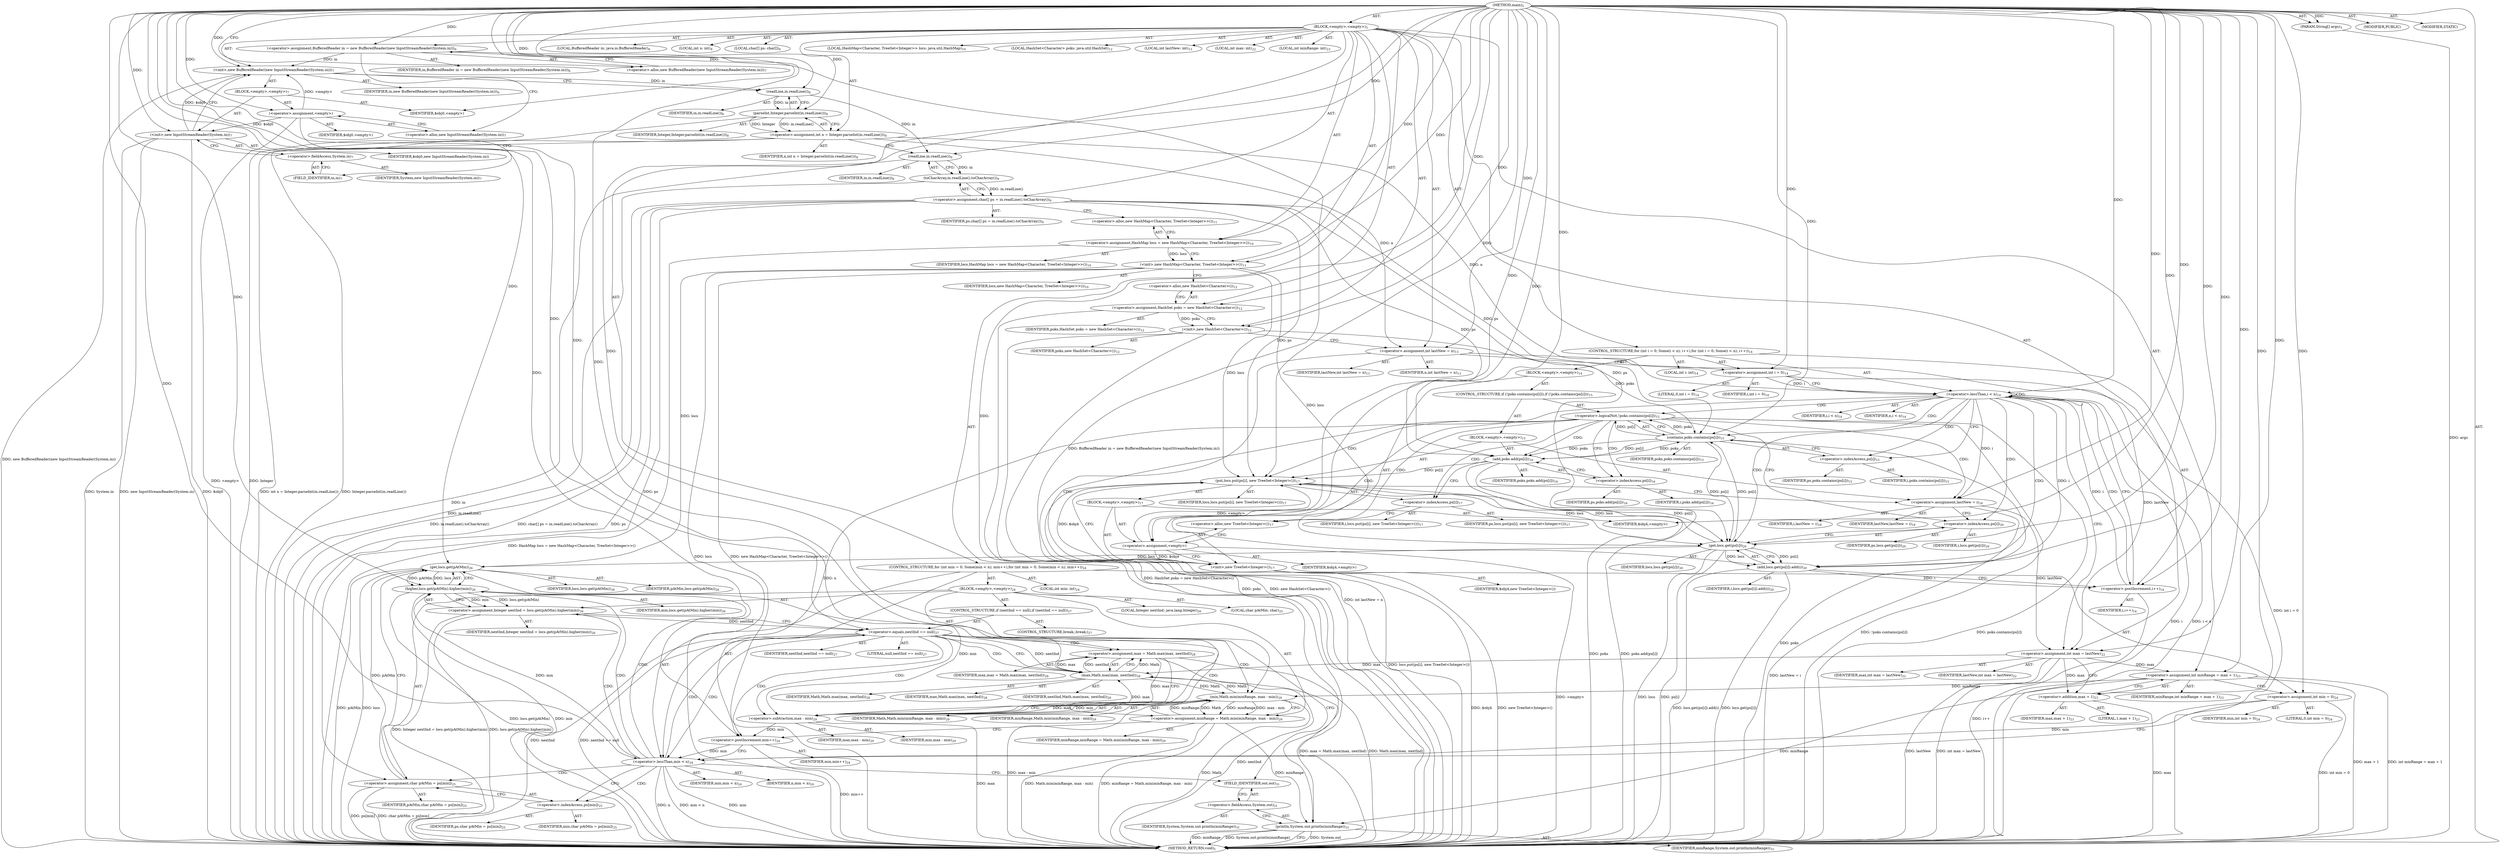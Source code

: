 digraph "main" {  
"23" [label = <(METHOD,main)<SUB>5</SUB>> ]
"24" [label = <(PARAM,String[] args)<SUB>5</SUB>> ]
"25" [label = <(BLOCK,&lt;empty&gt;,&lt;empty&gt;)<SUB>5</SUB>> ]
"4" [label = <(LOCAL,BufferedReader in: java.io.BufferedReader)<SUB>6</SUB>> ]
"26" [label = <(&lt;operator&gt;.assignment,BufferedReader in = new BufferedReader(new InputStreamReader(System.in)))<SUB>6</SUB>> ]
"27" [label = <(IDENTIFIER,in,BufferedReader in = new BufferedReader(new InputStreamReader(System.in)))<SUB>6</SUB>> ]
"28" [label = <(&lt;operator&gt;.alloc,new BufferedReader(new InputStreamReader(System.in)))<SUB>7</SUB>> ]
"29" [label = <(&lt;init&gt;,new BufferedReader(new InputStreamReader(System.in)))<SUB>7</SUB>> ]
"3" [label = <(IDENTIFIER,in,new BufferedReader(new InputStreamReader(System.in)))<SUB>6</SUB>> ]
"30" [label = <(BLOCK,&lt;empty&gt;,&lt;empty&gt;)<SUB>7</SUB>> ]
"31" [label = <(&lt;operator&gt;.assignment,&lt;empty&gt;)> ]
"32" [label = <(IDENTIFIER,$obj0,&lt;empty&gt;)> ]
"33" [label = <(&lt;operator&gt;.alloc,new InputStreamReader(System.in))<SUB>7</SUB>> ]
"34" [label = <(&lt;init&gt;,new InputStreamReader(System.in))<SUB>7</SUB>> ]
"35" [label = <(IDENTIFIER,$obj0,new InputStreamReader(System.in))> ]
"36" [label = <(&lt;operator&gt;.fieldAccess,System.in)<SUB>7</SUB>> ]
"37" [label = <(IDENTIFIER,System,new InputStreamReader(System.in))<SUB>7</SUB>> ]
"38" [label = <(FIELD_IDENTIFIER,in,in)<SUB>7</SUB>> ]
"39" [label = <(IDENTIFIER,$obj0,&lt;empty&gt;)> ]
"40" [label = <(LOCAL,int n: int)<SUB>8</SUB>> ]
"41" [label = <(&lt;operator&gt;.assignment,int n = Integer.parseInt(in.readLine()))<SUB>8</SUB>> ]
"42" [label = <(IDENTIFIER,n,int n = Integer.parseInt(in.readLine()))<SUB>8</SUB>> ]
"43" [label = <(parseInt,Integer.parseInt(in.readLine()))<SUB>8</SUB>> ]
"44" [label = <(IDENTIFIER,Integer,Integer.parseInt(in.readLine()))<SUB>8</SUB>> ]
"45" [label = <(readLine,in.readLine())<SUB>8</SUB>> ]
"46" [label = <(IDENTIFIER,in,in.readLine())<SUB>8</SUB>> ]
"47" [label = <(LOCAL,char[] ps: char[])<SUB>9</SUB>> ]
"48" [label = <(&lt;operator&gt;.assignment,char[] ps = in.readLine().toCharArray())<SUB>9</SUB>> ]
"49" [label = <(IDENTIFIER,ps,char[] ps = in.readLine().toCharArray())<SUB>9</SUB>> ]
"50" [label = <(toCharArray,in.readLine().toCharArray())<SUB>9</SUB>> ]
"51" [label = <(readLine,in.readLine())<SUB>9</SUB>> ]
"52" [label = <(IDENTIFIER,in,in.readLine())<SUB>9</SUB>> ]
"6" [label = <(LOCAL,HashMap&lt;Character, TreeSet&lt;Integer&gt;&gt; locs: java.util.HashMap)<SUB>10</SUB>> ]
"53" [label = <(&lt;operator&gt;.assignment,HashMap locs = new HashMap&lt;Character, TreeSet&lt;Integer&gt;&gt;())<SUB>10</SUB>> ]
"54" [label = <(IDENTIFIER,locs,HashMap locs = new HashMap&lt;Character, TreeSet&lt;Integer&gt;&gt;())<SUB>10</SUB>> ]
"55" [label = <(&lt;operator&gt;.alloc,new HashMap&lt;Character, TreeSet&lt;Integer&gt;&gt;())<SUB>11</SUB>> ]
"56" [label = <(&lt;init&gt;,new HashMap&lt;Character, TreeSet&lt;Integer&gt;&gt;())<SUB>11</SUB>> ]
"5" [label = <(IDENTIFIER,locs,new HashMap&lt;Character, TreeSet&lt;Integer&gt;&gt;())<SUB>10</SUB>> ]
"8" [label = <(LOCAL,HashSet&lt;Character&gt; poks: java.util.HashSet)<SUB>12</SUB>> ]
"57" [label = <(&lt;operator&gt;.assignment,HashSet poks = new HashSet&lt;Character&gt;())<SUB>12</SUB>> ]
"58" [label = <(IDENTIFIER,poks,HashSet poks = new HashSet&lt;Character&gt;())<SUB>12</SUB>> ]
"59" [label = <(&lt;operator&gt;.alloc,new HashSet&lt;Character&gt;())<SUB>12</SUB>> ]
"60" [label = <(&lt;init&gt;,new HashSet&lt;Character&gt;())<SUB>12</SUB>> ]
"7" [label = <(IDENTIFIER,poks,new HashSet&lt;Character&gt;())<SUB>12</SUB>> ]
"61" [label = <(LOCAL,int lastNew: int)<SUB>13</SUB>> ]
"62" [label = <(&lt;operator&gt;.assignment,int lastNew = n)<SUB>13</SUB>> ]
"63" [label = <(IDENTIFIER,lastNew,int lastNew = n)<SUB>13</SUB>> ]
"64" [label = <(IDENTIFIER,n,int lastNew = n)<SUB>13</SUB>> ]
"65" [label = <(CONTROL_STRUCTURE,for (int i = 0; Some(i &lt; n); i++),for (int i = 0; Some(i &lt; n); i++))<SUB>14</SUB>> ]
"66" [label = <(LOCAL,int i: int)<SUB>14</SUB>> ]
"67" [label = <(&lt;operator&gt;.assignment,int i = 0)<SUB>14</SUB>> ]
"68" [label = <(IDENTIFIER,i,int i = 0)<SUB>14</SUB>> ]
"69" [label = <(LITERAL,0,int i = 0)<SUB>14</SUB>> ]
"70" [label = <(&lt;operator&gt;.lessThan,i &lt; n)<SUB>14</SUB>> ]
"71" [label = <(IDENTIFIER,i,i &lt; n)<SUB>14</SUB>> ]
"72" [label = <(IDENTIFIER,n,i &lt; n)<SUB>14</SUB>> ]
"73" [label = <(&lt;operator&gt;.postIncrement,i++)<SUB>14</SUB>> ]
"74" [label = <(IDENTIFIER,i,i++)<SUB>14</SUB>> ]
"75" [label = <(BLOCK,&lt;empty&gt;,&lt;empty&gt;)<SUB>14</SUB>> ]
"76" [label = <(CONTROL_STRUCTURE,if (!poks.contains(ps[i])),if (!poks.contains(ps[i])))<SUB>15</SUB>> ]
"77" [label = <(&lt;operator&gt;.logicalNot,!poks.contains(ps[i]))<SUB>15</SUB>> ]
"78" [label = <(contains,poks.contains(ps[i]))<SUB>15</SUB>> ]
"79" [label = <(IDENTIFIER,poks,poks.contains(ps[i]))<SUB>15</SUB>> ]
"80" [label = <(&lt;operator&gt;.indexAccess,ps[i])<SUB>15</SUB>> ]
"81" [label = <(IDENTIFIER,ps,poks.contains(ps[i]))<SUB>15</SUB>> ]
"82" [label = <(IDENTIFIER,i,poks.contains(ps[i]))<SUB>15</SUB>> ]
"83" [label = <(BLOCK,&lt;empty&gt;,&lt;empty&gt;)<SUB>15</SUB>> ]
"84" [label = <(add,poks.add(ps[i]))<SUB>16</SUB>> ]
"85" [label = <(IDENTIFIER,poks,poks.add(ps[i]))<SUB>16</SUB>> ]
"86" [label = <(&lt;operator&gt;.indexAccess,ps[i])<SUB>16</SUB>> ]
"87" [label = <(IDENTIFIER,ps,poks.add(ps[i]))<SUB>16</SUB>> ]
"88" [label = <(IDENTIFIER,i,poks.add(ps[i]))<SUB>16</SUB>> ]
"89" [label = <(put,locs.put(ps[i], new TreeSet&lt;Integer&gt;()))<SUB>17</SUB>> ]
"90" [label = <(IDENTIFIER,locs,locs.put(ps[i], new TreeSet&lt;Integer&gt;()))<SUB>17</SUB>> ]
"91" [label = <(&lt;operator&gt;.indexAccess,ps[i])<SUB>17</SUB>> ]
"92" [label = <(IDENTIFIER,ps,locs.put(ps[i], new TreeSet&lt;Integer&gt;()))<SUB>17</SUB>> ]
"93" [label = <(IDENTIFIER,i,locs.put(ps[i], new TreeSet&lt;Integer&gt;()))<SUB>17</SUB>> ]
"94" [label = <(BLOCK,&lt;empty&gt;,&lt;empty&gt;)<SUB>17</SUB>> ]
"95" [label = <(&lt;operator&gt;.assignment,&lt;empty&gt;)> ]
"96" [label = <(IDENTIFIER,$obj4,&lt;empty&gt;)> ]
"97" [label = <(&lt;operator&gt;.alloc,new TreeSet&lt;Integer&gt;())<SUB>17</SUB>> ]
"98" [label = <(&lt;init&gt;,new TreeSet&lt;Integer&gt;())<SUB>17</SUB>> ]
"99" [label = <(IDENTIFIER,$obj4,new TreeSet&lt;Integer&gt;())> ]
"100" [label = <(IDENTIFIER,$obj4,&lt;empty&gt;)> ]
"101" [label = <(&lt;operator&gt;.assignment,lastNew = i)<SUB>18</SUB>> ]
"102" [label = <(IDENTIFIER,lastNew,lastNew = i)<SUB>18</SUB>> ]
"103" [label = <(IDENTIFIER,i,lastNew = i)<SUB>18</SUB>> ]
"104" [label = <(add,locs.get(ps[i]).add(i))<SUB>20</SUB>> ]
"105" [label = <(get,locs.get(ps[i]))<SUB>20</SUB>> ]
"106" [label = <(IDENTIFIER,locs,locs.get(ps[i]))<SUB>20</SUB>> ]
"107" [label = <(&lt;operator&gt;.indexAccess,ps[i])<SUB>20</SUB>> ]
"108" [label = <(IDENTIFIER,ps,locs.get(ps[i]))<SUB>20</SUB>> ]
"109" [label = <(IDENTIFIER,i,locs.get(ps[i]))<SUB>20</SUB>> ]
"110" [label = <(IDENTIFIER,i,locs.get(ps[i]).add(i))<SUB>20</SUB>> ]
"111" [label = <(LOCAL,int max: int)<SUB>22</SUB>> ]
"112" [label = <(&lt;operator&gt;.assignment,int max = lastNew)<SUB>22</SUB>> ]
"113" [label = <(IDENTIFIER,max,int max = lastNew)<SUB>22</SUB>> ]
"114" [label = <(IDENTIFIER,lastNew,int max = lastNew)<SUB>22</SUB>> ]
"115" [label = <(LOCAL,int minRange: int)<SUB>23</SUB>> ]
"116" [label = <(&lt;operator&gt;.assignment,int minRange = max + 1)<SUB>23</SUB>> ]
"117" [label = <(IDENTIFIER,minRange,int minRange = max + 1)<SUB>23</SUB>> ]
"118" [label = <(&lt;operator&gt;.addition,max + 1)<SUB>23</SUB>> ]
"119" [label = <(IDENTIFIER,max,max + 1)<SUB>23</SUB>> ]
"120" [label = <(LITERAL,1,max + 1)<SUB>23</SUB>> ]
"121" [label = <(CONTROL_STRUCTURE,for (int min = 0; Some(min &lt; n); min++),for (int min = 0; Some(min &lt; n); min++))<SUB>24</SUB>> ]
"122" [label = <(LOCAL,int min: int)<SUB>24</SUB>> ]
"123" [label = <(&lt;operator&gt;.assignment,int min = 0)<SUB>24</SUB>> ]
"124" [label = <(IDENTIFIER,min,int min = 0)<SUB>24</SUB>> ]
"125" [label = <(LITERAL,0,int min = 0)<SUB>24</SUB>> ]
"126" [label = <(&lt;operator&gt;.lessThan,min &lt; n)<SUB>24</SUB>> ]
"127" [label = <(IDENTIFIER,min,min &lt; n)<SUB>24</SUB>> ]
"128" [label = <(IDENTIFIER,n,min &lt; n)<SUB>24</SUB>> ]
"129" [label = <(&lt;operator&gt;.postIncrement,min++)<SUB>24</SUB>> ]
"130" [label = <(IDENTIFIER,min,min++)<SUB>24</SUB>> ]
"131" [label = <(BLOCK,&lt;empty&gt;,&lt;empty&gt;)<SUB>24</SUB>> ]
"132" [label = <(LOCAL,char pAtMin: char)<SUB>25</SUB>> ]
"133" [label = <(&lt;operator&gt;.assignment,char pAtMin = ps[min])<SUB>25</SUB>> ]
"134" [label = <(IDENTIFIER,pAtMin,char pAtMin = ps[min])<SUB>25</SUB>> ]
"135" [label = <(&lt;operator&gt;.indexAccess,ps[min])<SUB>25</SUB>> ]
"136" [label = <(IDENTIFIER,ps,char pAtMin = ps[min])<SUB>25</SUB>> ]
"137" [label = <(IDENTIFIER,min,char pAtMin = ps[min])<SUB>25</SUB>> ]
"138" [label = <(LOCAL,Integer nextInd: java.lang.Integer)<SUB>26</SUB>> ]
"139" [label = <(&lt;operator&gt;.assignment,Integer nextInd = locs.get(pAtMin).higher(min))<SUB>26</SUB>> ]
"140" [label = <(IDENTIFIER,nextInd,Integer nextInd = locs.get(pAtMin).higher(min))<SUB>26</SUB>> ]
"141" [label = <(higher,locs.get(pAtMin).higher(min))<SUB>26</SUB>> ]
"142" [label = <(get,locs.get(pAtMin))<SUB>26</SUB>> ]
"143" [label = <(IDENTIFIER,locs,locs.get(pAtMin))<SUB>26</SUB>> ]
"144" [label = <(IDENTIFIER,pAtMin,locs.get(pAtMin))<SUB>26</SUB>> ]
"145" [label = <(IDENTIFIER,min,locs.get(pAtMin).higher(min))<SUB>26</SUB>> ]
"146" [label = <(CONTROL_STRUCTURE,if (nextInd == null),if (nextInd == null))<SUB>27</SUB>> ]
"147" [label = <(&lt;operator&gt;.equals,nextInd == null)<SUB>27</SUB>> ]
"148" [label = <(IDENTIFIER,nextInd,nextInd == null)<SUB>27</SUB>> ]
"149" [label = <(LITERAL,null,nextInd == null)<SUB>27</SUB>> ]
"150" [label = <(CONTROL_STRUCTURE,break;,break;)<SUB>27</SUB>> ]
"151" [label = <(&lt;operator&gt;.assignment,max = Math.max(max, nextInd))<SUB>28</SUB>> ]
"152" [label = <(IDENTIFIER,max,max = Math.max(max, nextInd))<SUB>28</SUB>> ]
"153" [label = <(max,Math.max(max, nextInd))<SUB>28</SUB>> ]
"154" [label = <(IDENTIFIER,Math,Math.max(max, nextInd))<SUB>28</SUB>> ]
"155" [label = <(IDENTIFIER,max,Math.max(max, nextInd))<SUB>28</SUB>> ]
"156" [label = <(IDENTIFIER,nextInd,Math.max(max, nextInd))<SUB>28</SUB>> ]
"157" [label = <(&lt;operator&gt;.assignment,minRange = Math.min(minRange, max - min))<SUB>29</SUB>> ]
"158" [label = <(IDENTIFIER,minRange,minRange = Math.min(minRange, max - min))<SUB>29</SUB>> ]
"159" [label = <(min,Math.min(minRange, max - min))<SUB>29</SUB>> ]
"160" [label = <(IDENTIFIER,Math,Math.min(minRange, max - min))<SUB>29</SUB>> ]
"161" [label = <(IDENTIFIER,minRange,Math.min(minRange, max - min))<SUB>29</SUB>> ]
"162" [label = <(&lt;operator&gt;.subtraction,max - min)<SUB>29</SUB>> ]
"163" [label = <(IDENTIFIER,max,max - min)<SUB>29</SUB>> ]
"164" [label = <(IDENTIFIER,min,max - min)<SUB>29</SUB>> ]
"165" [label = <(println,System.out.println(minRange))<SUB>31</SUB>> ]
"166" [label = <(&lt;operator&gt;.fieldAccess,System.out)<SUB>31</SUB>> ]
"167" [label = <(IDENTIFIER,System,System.out.println(minRange))<SUB>31</SUB>> ]
"168" [label = <(FIELD_IDENTIFIER,out,out)<SUB>31</SUB>> ]
"169" [label = <(IDENTIFIER,minRange,System.out.println(minRange))<SUB>31</SUB>> ]
"170" [label = <(MODIFIER,PUBLIC)> ]
"171" [label = <(MODIFIER,STATIC)> ]
"172" [label = <(METHOD_RETURN,void)<SUB>5</SUB>> ]
  "23" -> "24"  [ label = "AST: "] 
  "23" -> "25"  [ label = "AST: "] 
  "23" -> "170"  [ label = "AST: "] 
  "23" -> "171"  [ label = "AST: "] 
  "23" -> "172"  [ label = "AST: "] 
  "25" -> "4"  [ label = "AST: "] 
  "25" -> "26"  [ label = "AST: "] 
  "25" -> "29"  [ label = "AST: "] 
  "25" -> "40"  [ label = "AST: "] 
  "25" -> "41"  [ label = "AST: "] 
  "25" -> "47"  [ label = "AST: "] 
  "25" -> "48"  [ label = "AST: "] 
  "25" -> "6"  [ label = "AST: "] 
  "25" -> "53"  [ label = "AST: "] 
  "25" -> "56"  [ label = "AST: "] 
  "25" -> "8"  [ label = "AST: "] 
  "25" -> "57"  [ label = "AST: "] 
  "25" -> "60"  [ label = "AST: "] 
  "25" -> "61"  [ label = "AST: "] 
  "25" -> "62"  [ label = "AST: "] 
  "25" -> "65"  [ label = "AST: "] 
  "25" -> "111"  [ label = "AST: "] 
  "25" -> "112"  [ label = "AST: "] 
  "25" -> "115"  [ label = "AST: "] 
  "25" -> "116"  [ label = "AST: "] 
  "25" -> "121"  [ label = "AST: "] 
  "25" -> "165"  [ label = "AST: "] 
  "26" -> "27"  [ label = "AST: "] 
  "26" -> "28"  [ label = "AST: "] 
  "29" -> "3"  [ label = "AST: "] 
  "29" -> "30"  [ label = "AST: "] 
  "30" -> "31"  [ label = "AST: "] 
  "30" -> "34"  [ label = "AST: "] 
  "30" -> "39"  [ label = "AST: "] 
  "31" -> "32"  [ label = "AST: "] 
  "31" -> "33"  [ label = "AST: "] 
  "34" -> "35"  [ label = "AST: "] 
  "34" -> "36"  [ label = "AST: "] 
  "36" -> "37"  [ label = "AST: "] 
  "36" -> "38"  [ label = "AST: "] 
  "41" -> "42"  [ label = "AST: "] 
  "41" -> "43"  [ label = "AST: "] 
  "43" -> "44"  [ label = "AST: "] 
  "43" -> "45"  [ label = "AST: "] 
  "45" -> "46"  [ label = "AST: "] 
  "48" -> "49"  [ label = "AST: "] 
  "48" -> "50"  [ label = "AST: "] 
  "50" -> "51"  [ label = "AST: "] 
  "51" -> "52"  [ label = "AST: "] 
  "53" -> "54"  [ label = "AST: "] 
  "53" -> "55"  [ label = "AST: "] 
  "56" -> "5"  [ label = "AST: "] 
  "57" -> "58"  [ label = "AST: "] 
  "57" -> "59"  [ label = "AST: "] 
  "60" -> "7"  [ label = "AST: "] 
  "62" -> "63"  [ label = "AST: "] 
  "62" -> "64"  [ label = "AST: "] 
  "65" -> "66"  [ label = "AST: "] 
  "65" -> "67"  [ label = "AST: "] 
  "65" -> "70"  [ label = "AST: "] 
  "65" -> "73"  [ label = "AST: "] 
  "65" -> "75"  [ label = "AST: "] 
  "67" -> "68"  [ label = "AST: "] 
  "67" -> "69"  [ label = "AST: "] 
  "70" -> "71"  [ label = "AST: "] 
  "70" -> "72"  [ label = "AST: "] 
  "73" -> "74"  [ label = "AST: "] 
  "75" -> "76"  [ label = "AST: "] 
  "75" -> "104"  [ label = "AST: "] 
  "76" -> "77"  [ label = "AST: "] 
  "76" -> "83"  [ label = "AST: "] 
  "77" -> "78"  [ label = "AST: "] 
  "78" -> "79"  [ label = "AST: "] 
  "78" -> "80"  [ label = "AST: "] 
  "80" -> "81"  [ label = "AST: "] 
  "80" -> "82"  [ label = "AST: "] 
  "83" -> "84"  [ label = "AST: "] 
  "83" -> "89"  [ label = "AST: "] 
  "83" -> "101"  [ label = "AST: "] 
  "84" -> "85"  [ label = "AST: "] 
  "84" -> "86"  [ label = "AST: "] 
  "86" -> "87"  [ label = "AST: "] 
  "86" -> "88"  [ label = "AST: "] 
  "89" -> "90"  [ label = "AST: "] 
  "89" -> "91"  [ label = "AST: "] 
  "89" -> "94"  [ label = "AST: "] 
  "91" -> "92"  [ label = "AST: "] 
  "91" -> "93"  [ label = "AST: "] 
  "94" -> "95"  [ label = "AST: "] 
  "94" -> "98"  [ label = "AST: "] 
  "94" -> "100"  [ label = "AST: "] 
  "95" -> "96"  [ label = "AST: "] 
  "95" -> "97"  [ label = "AST: "] 
  "98" -> "99"  [ label = "AST: "] 
  "101" -> "102"  [ label = "AST: "] 
  "101" -> "103"  [ label = "AST: "] 
  "104" -> "105"  [ label = "AST: "] 
  "104" -> "110"  [ label = "AST: "] 
  "105" -> "106"  [ label = "AST: "] 
  "105" -> "107"  [ label = "AST: "] 
  "107" -> "108"  [ label = "AST: "] 
  "107" -> "109"  [ label = "AST: "] 
  "112" -> "113"  [ label = "AST: "] 
  "112" -> "114"  [ label = "AST: "] 
  "116" -> "117"  [ label = "AST: "] 
  "116" -> "118"  [ label = "AST: "] 
  "118" -> "119"  [ label = "AST: "] 
  "118" -> "120"  [ label = "AST: "] 
  "121" -> "122"  [ label = "AST: "] 
  "121" -> "123"  [ label = "AST: "] 
  "121" -> "126"  [ label = "AST: "] 
  "121" -> "129"  [ label = "AST: "] 
  "121" -> "131"  [ label = "AST: "] 
  "123" -> "124"  [ label = "AST: "] 
  "123" -> "125"  [ label = "AST: "] 
  "126" -> "127"  [ label = "AST: "] 
  "126" -> "128"  [ label = "AST: "] 
  "129" -> "130"  [ label = "AST: "] 
  "131" -> "132"  [ label = "AST: "] 
  "131" -> "133"  [ label = "AST: "] 
  "131" -> "138"  [ label = "AST: "] 
  "131" -> "139"  [ label = "AST: "] 
  "131" -> "146"  [ label = "AST: "] 
  "131" -> "151"  [ label = "AST: "] 
  "131" -> "157"  [ label = "AST: "] 
  "133" -> "134"  [ label = "AST: "] 
  "133" -> "135"  [ label = "AST: "] 
  "135" -> "136"  [ label = "AST: "] 
  "135" -> "137"  [ label = "AST: "] 
  "139" -> "140"  [ label = "AST: "] 
  "139" -> "141"  [ label = "AST: "] 
  "141" -> "142"  [ label = "AST: "] 
  "141" -> "145"  [ label = "AST: "] 
  "142" -> "143"  [ label = "AST: "] 
  "142" -> "144"  [ label = "AST: "] 
  "146" -> "147"  [ label = "AST: "] 
  "146" -> "150"  [ label = "AST: "] 
  "147" -> "148"  [ label = "AST: "] 
  "147" -> "149"  [ label = "AST: "] 
  "151" -> "152"  [ label = "AST: "] 
  "151" -> "153"  [ label = "AST: "] 
  "153" -> "154"  [ label = "AST: "] 
  "153" -> "155"  [ label = "AST: "] 
  "153" -> "156"  [ label = "AST: "] 
  "157" -> "158"  [ label = "AST: "] 
  "157" -> "159"  [ label = "AST: "] 
  "159" -> "160"  [ label = "AST: "] 
  "159" -> "161"  [ label = "AST: "] 
  "159" -> "162"  [ label = "AST: "] 
  "162" -> "163"  [ label = "AST: "] 
  "162" -> "164"  [ label = "AST: "] 
  "165" -> "166"  [ label = "AST: "] 
  "165" -> "169"  [ label = "AST: "] 
  "166" -> "167"  [ label = "AST: "] 
  "166" -> "168"  [ label = "AST: "] 
  "26" -> "33"  [ label = "CFG: "] 
  "29" -> "45"  [ label = "CFG: "] 
  "41" -> "51"  [ label = "CFG: "] 
  "48" -> "55"  [ label = "CFG: "] 
  "53" -> "56"  [ label = "CFG: "] 
  "56" -> "59"  [ label = "CFG: "] 
  "57" -> "60"  [ label = "CFG: "] 
  "60" -> "62"  [ label = "CFG: "] 
  "62" -> "67"  [ label = "CFG: "] 
  "112" -> "118"  [ label = "CFG: "] 
  "116" -> "123"  [ label = "CFG: "] 
  "165" -> "172"  [ label = "CFG: "] 
  "28" -> "26"  [ label = "CFG: "] 
  "43" -> "41"  [ label = "CFG: "] 
  "50" -> "48"  [ label = "CFG: "] 
  "55" -> "53"  [ label = "CFG: "] 
  "59" -> "57"  [ label = "CFG: "] 
  "67" -> "70"  [ label = "CFG: "] 
  "70" -> "80"  [ label = "CFG: "] 
  "70" -> "112"  [ label = "CFG: "] 
  "73" -> "70"  [ label = "CFG: "] 
  "118" -> "116"  [ label = "CFG: "] 
  "123" -> "126"  [ label = "CFG: "] 
  "126" -> "135"  [ label = "CFG: "] 
  "126" -> "168"  [ label = "CFG: "] 
  "129" -> "126"  [ label = "CFG: "] 
  "166" -> "165"  [ label = "CFG: "] 
  "31" -> "38"  [ label = "CFG: "] 
  "34" -> "29"  [ label = "CFG: "] 
  "45" -> "43"  [ label = "CFG: "] 
  "51" -> "50"  [ label = "CFG: "] 
  "104" -> "73"  [ label = "CFG: "] 
  "133" -> "142"  [ label = "CFG: "] 
  "139" -> "147"  [ label = "CFG: "] 
  "151" -> "162"  [ label = "CFG: "] 
  "157" -> "129"  [ label = "CFG: "] 
  "168" -> "166"  [ label = "CFG: "] 
  "33" -> "31"  [ label = "CFG: "] 
  "36" -> "34"  [ label = "CFG: "] 
  "77" -> "86"  [ label = "CFG: "] 
  "77" -> "107"  [ label = "CFG: "] 
  "105" -> "104"  [ label = "CFG: "] 
  "135" -> "133"  [ label = "CFG: "] 
  "141" -> "139"  [ label = "CFG: "] 
  "147" -> "168"  [ label = "CFG: "] 
  "147" -> "153"  [ label = "CFG: "] 
  "153" -> "151"  [ label = "CFG: "] 
  "159" -> "157"  [ label = "CFG: "] 
  "38" -> "36"  [ label = "CFG: "] 
  "78" -> "77"  [ label = "CFG: "] 
  "84" -> "91"  [ label = "CFG: "] 
  "89" -> "101"  [ label = "CFG: "] 
  "101" -> "107"  [ label = "CFG: "] 
  "107" -> "105"  [ label = "CFG: "] 
  "142" -> "141"  [ label = "CFG: "] 
  "162" -> "159"  [ label = "CFG: "] 
  "80" -> "78"  [ label = "CFG: "] 
  "86" -> "84"  [ label = "CFG: "] 
  "91" -> "97"  [ label = "CFG: "] 
  "95" -> "98"  [ label = "CFG: "] 
  "98" -> "89"  [ label = "CFG: "] 
  "97" -> "95"  [ label = "CFG: "] 
  "23" -> "28"  [ label = "CFG: "] 
  "24" -> "172"  [ label = "DDG: args"] 
  "26" -> "172"  [ label = "DDG: BufferedReader in = new BufferedReader(new InputStreamReader(System.in))"] 
  "31" -> "172"  [ label = "DDG: &lt;empty&gt;"] 
  "34" -> "172"  [ label = "DDG: $obj0"] 
  "34" -> "172"  [ label = "DDG: System.in"] 
  "34" -> "172"  [ label = "DDG: new InputStreamReader(System.in)"] 
  "29" -> "172"  [ label = "DDG: new BufferedReader(new InputStreamReader(System.in))"] 
  "41" -> "172"  [ label = "DDG: Integer.parseInt(in.readLine())"] 
  "41" -> "172"  [ label = "DDG: int n = Integer.parseInt(in.readLine())"] 
  "48" -> "172"  [ label = "DDG: ps"] 
  "51" -> "172"  [ label = "DDG: in"] 
  "50" -> "172"  [ label = "DDG: in.readLine()"] 
  "48" -> "172"  [ label = "DDG: in.readLine().toCharArray()"] 
  "48" -> "172"  [ label = "DDG: char[] ps = in.readLine().toCharArray()"] 
  "53" -> "172"  [ label = "DDG: HashMap locs = new HashMap&lt;Character, TreeSet&lt;Integer&gt;&gt;()"] 
  "56" -> "172"  [ label = "DDG: locs"] 
  "56" -> "172"  [ label = "DDG: new HashMap&lt;Character, TreeSet&lt;Integer&gt;&gt;()"] 
  "57" -> "172"  [ label = "DDG: HashSet poks = new HashSet&lt;Character&gt;()"] 
  "60" -> "172"  [ label = "DDG: poks"] 
  "60" -> "172"  [ label = "DDG: new HashSet&lt;Character&gt;()"] 
  "62" -> "172"  [ label = "DDG: int lastNew = n"] 
  "67" -> "172"  [ label = "DDG: int i = 0"] 
  "70" -> "172"  [ label = "DDG: i"] 
  "70" -> "172"  [ label = "DDG: i &lt; n"] 
  "112" -> "172"  [ label = "DDG: lastNew"] 
  "112" -> "172"  [ label = "DDG: int max = lastNew"] 
  "118" -> "172"  [ label = "DDG: max"] 
  "116" -> "172"  [ label = "DDG: max + 1"] 
  "116" -> "172"  [ label = "DDG: int minRange = max + 1"] 
  "123" -> "172"  [ label = "DDG: int min = 0"] 
  "126" -> "172"  [ label = "DDG: min"] 
  "126" -> "172"  [ label = "DDG: n"] 
  "126" -> "172"  [ label = "DDG: min &lt; n"] 
  "133" -> "172"  [ label = "DDG: ps[min]"] 
  "133" -> "172"  [ label = "DDG: char pAtMin = ps[min]"] 
  "142" -> "172"  [ label = "DDG: locs"] 
  "142" -> "172"  [ label = "DDG: pAtMin"] 
  "141" -> "172"  [ label = "DDG: locs.get(pAtMin)"] 
  "141" -> "172"  [ label = "DDG: min"] 
  "139" -> "172"  [ label = "DDG: locs.get(pAtMin).higher(min)"] 
  "139" -> "172"  [ label = "DDG: Integer nextInd = locs.get(pAtMin).higher(min)"] 
  "147" -> "172"  [ label = "DDG: nextInd"] 
  "147" -> "172"  [ label = "DDG: nextInd == null"] 
  "153" -> "172"  [ label = "DDG: nextInd"] 
  "151" -> "172"  [ label = "DDG: Math.max(max, nextInd)"] 
  "151" -> "172"  [ label = "DDG: max = Math.max(max, nextInd)"] 
  "159" -> "172"  [ label = "DDG: Math"] 
  "162" -> "172"  [ label = "DDG: max"] 
  "159" -> "172"  [ label = "DDG: max - min"] 
  "157" -> "172"  [ label = "DDG: Math.min(minRange, max - min)"] 
  "157" -> "172"  [ label = "DDG: minRange = Math.min(minRange, max - min)"] 
  "129" -> "172"  [ label = "DDG: min++"] 
  "165" -> "172"  [ label = "DDG: System.out"] 
  "165" -> "172"  [ label = "DDG: minRange"] 
  "165" -> "172"  [ label = "DDG: System.out.println(minRange)"] 
  "78" -> "172"  [ label = "DDG: poks"] 
  "77" -> "172"  [ label = "DDG: poks.contains(ps[i])"] 
  "77" -> "172"  [ label = "DDG: !poks.contains(ps[i])"] 
  "84" -> "172"  [ label = "DDG: poks"] 
  "84" -> "172"  [ label = "DDG: poks.add(ps[i])"] 
  "95" -> "172"  [ label = "DDG: &lt;empty&gt;"] 
  "98" -> "172"  [ label = "DDG: $obj4"] 
  "98" -> "172"  [ label = "DDG: new TreeSet&lt;Integer&gt;()"] 
  "89" -> "172"  [ label = "DDG: locs.put(ps[i], new TreeSet&lt;Integer&gt;())"] 
  "101" -> "172"  [ label = "DDG: lastNew = i"] 
  "105" -> "172"  [ label = "DDG: locs"] 
  "105" -> "172"  [ label = "DDG: ps[i]"] 
  "104" -> "172"  [ label = "DDG: locs.get(ps[i])"] 
  "104" -> "172"  [ label = "DDG: locs.get(ps[i]).add(i)"] 
  "73" -> "172"  [ label = "DDG: i++"] 
  "43" -> "172"  [ label = "DDG: Integer"] 
  "23" -> "24"  [ label = "DDG: "] 
  "23" -> "26"  [ label = "DDG: "] 
  "43" -> "41"  [ label = "DDG: Integer"] 
  "43" -> "41"  [ label = "DDG: in.readLine()"] 
  "50" -> "48"  [ label = "DDG: in.readLine()"] 
  "23" -> "53"  [ label = "DDG: "] 
  "23" -> "57"  [ label = "DDG: "] 
  "41" -> "62"  [ label = "DDG: n"] 
  "23" -> "62"  [ label = "DDG: "] 
  "62" -> "112"  [ label = "DDG: lastNew"] 
  "101" -> "112"  [ label = "DDG: lastNew"] 
  "23" -> "112"  [ label = "DDG: "] 
  "112" -> "116"  [ label = "DDG: max"] 
  "23" -> "116"  [ label = "DDG: "] 
  "26" -> "29"  [ label = "DDG: in"] 
  "23" -> "29"  [ label = "DDG: "] 
  "31" -> "29"  [ label = "DDG: &lt;empty&gt;"] 
  "34" -> "29"  [ label = "DDG: $obj0"] 
  "53" -> "56"  [ label = "DDG: locs"] 
  "23" -> "56"  [ label = "DDG: "] 
  "57" -> "60"  [ label = "DDG: poks"] 
  "23" -> "60"  [ label = "DDG: "] 
  "23" -> "67"  [ label = "DDG: "] 
  "23" -> "123"  [ label = "DDG: "] 
  "116" -> "165"  [ label = "DDG: minRange"] 
  "157" -> "165"  [ label = "DDG: minRange"] 
  "23" -> "165"  [ label = "DDG: "] 
  "23" -> "31"  [ label = "DDG: "] 
  "23" -> "39"  [ label = "DDG: "] 
  "23" -> "43"  [ label = "DDG: "] 
  "45" -> "43"  [ label = "DDG: in"] 
  "51" -> "50"  [ label = "DDG: in"] 
  "67" -> "70"  [ label = "DDG: i"] 
  "73" -> "70"  [ label = "DDG: i"] 
  "23" -> "70"  [ label = "DDG: "] 
  "41" -> "70"  [ label = "DDG: n"] 
  "104" -> "73"  [ label = "DDG: i"] 
  "23" -> "73"  [ label = "DDG: "] 
  "112" -> "118"  [ label = "DDG: max"] 
  "23" -> "118"  [ label = "DDG: "] 
  "123" -> "126"  [ label = "DDG: min"] 
  "129" -> "126"  [ label = "DDG: min"] 
  "23" -> "126"  [ label = "DDG: "] 
  "70" -> "126"  [ label = "DDG: n"] 
  "162" -> "129"  [ label = "DDG: min"] 
  "23" -> "129"  [ label = "DDG: "] 
  "48" -> "133"  [ label = "DDG: ps"] 
  "141" -> "139"  [ label = "DDG: locs.get(pAtMin)"] 
  "141" -> "139"  [ label = "DDG: min"] 
  "153" -> "151"  [ label = "DDG: Math"] 
  "153" -> "151"  [ label = "DDG: max"] 
  "153" -> "151"  [ label = "DDG: nextInd"] 
  "159" -> "157"  [ label = "DDG: Math"] 
  "159" -> "157"  [ label = "DDG: minRange"] 
  "159" -> "157"  [ label = "DDG: max - min"] 
  "31" -> "34"  [ label = "DDG: $obj0"] 
  "23" -> "34"  [ label = "DDG: "] 
  "29" -> "45"  [ label = "DDG: in"] 
  "23" -> "45"  [ label = "DDG: "] 
  "45" -> "51"  [ label = "DDG: in"] 
  "23" -> "51"  [ label = "DDG: "] 
  "105" -> "104"  [ label = "DDG: locs"] 
  "105" -> "104"  [ label = "DDG: ps[i]"] 
  "70" -> "104"  [ label = "DDG: i"] 
  "23" -> "104"  [ label = "DDG: "] 
  "78" -> "77"  [ label = "DDG: poks"] 
  "78" -> "77"  [ label = "DDG: ps[i]"] 
  "70" -> "101"  [ label = "DDG: i"] 
  "23" -> "101"  [ label = "DDG: "] 
  "56" -> "105"  [ label = "DDG: locs"] 
  "89" -> "105"  [ label = "DDG: locs"] 
  "23" -> "105"  [ label = "DDG: "] 
  "48" -> "105"  [ label = "DDG: ps"] 
  "78" -> "105"  [ label = "DDG: ps[i]"] 
  "89" -> "105"  [ label = "DDG: ps[i]"] 
  "142" -> "141"  [ label = "DDG: locs"] 
  "142" -> "141"  [ label = "DDG: pAtMin"] 
  "126" -> "141"  [ label = "DDG: min"] 
  "23" -> "141"  [ label = "DDG: "] 
  "139" -> "147"  [ label = "DDG: nextInd"] 
  "23" -> "147"  [ label = "DDG: "] 
  "159" -> "153"  [ label = "DDG: Math"] 
  "23" -> "153"  [ label = "DDG: "] 
  "162" -> "153"  [ label = "DDG: max"] 
  "112" -> "153"  [ label = "DDG: max"] 
  "147" -> "153"  [ label = "DDG: nextInd"] 
  "153" -> "159"  [ label = "DDG: Math"] 
  "23" -> "159"  [ label = "DDG: "] 
  "116" -> "159"  [ label = "DDG: minRange"] 
  "157" -> "159"  [ label = "DDG: minRange"] 
  "162" -> "159"  [ label = "DDG: max"] 
  "162" -> "159"  [ label = "DDG: min"] 
  "60" -> "78"  [ label = "DDG: poks"] 
  "84" -> "78"  [ label = "DDG: poks"] 
  "23" -> "78"  [ label = "DDG: "] 
  "48" -> "78"  [ label = "DDG: ps"] 
  "105" -> "78"  [ label = "DDG: ps[i]"] 
  "78" -> "84"  [ label = "DDG: poks"] 
  "23" -> "84"  [ label = "DDG: "] 
  "48" -> "84"  [ label = "DDG: ps"] 
  "78" -> "84"  [ label = "DDG: ps[i]"] 
  "56" -> "89"  [ label = "DDG: locs"] 
  "105" -> "89"  [ label = "DDG: locs"] 
  "23" -> "89"  [ label = "DDG: "] 
  "48" -> "89"  [ label = "DDG: ps"] 
  "84" -> "89"  [ label = "DDG: ps[i]"] 
  "95" -> "89"  [ label = "DDG: &lt;empty&gt;"] 
  "98" -> "89"  [ label = "DDG: $obj4"] 
  "56" -> "142"  [ label = "DDG: locs"] 
  "105" -> "142"  [ label = "DDG: locs"] 
  "23" -> "142"  [ label = "DDG: "] 
  "133" -> "142"  [ label = "DDG: pAtMin"] 
  "151" -> "162"  [ label = "DDG: max"] 
  "23" -> "162"  [ label = "DDG: "] 
  "141" -> "162"  [ label = "DDG: min"] 
  "23" -> "95"  [ label = "DDG: "] 
  "23" -> "100"  [ label = "DDG: "] 
  "95" -> "98"  [ label = "DDG: $obj4"] 
  "23" -> "98"  [ label = "DDG: "] 
  "70" -> "107"  [ label = "CDG: "] 
  "70" -> "73"  [ label = "CDG: "] 
  "70" -> "77"  [ label = "CDG: "] 
  "70" -> "104"  [ label = "CDG: "] 
  "70" -> "80"  [ label = "CDG: "] 
  "70" -> "105"  [ label = "CDG: "] 
  "70" -> "70"  [ label = "CDG: "] 
  "70" -> "78"  [ label = "CDG: "] 
  "126" -> "141"  [ label = "CDG: "] 
  "126" -> "142"  [ label = "CDG: "] 
  "126" -> "147"  [ label = "CDG: "] 
  "126" -> "135"  [ label = "CDG: "] 
  "126" -> "139"  [ label = "CDG: "] 
  "126" -> "133"  [ label = "CDG: "] 
  "77" -> "89"  [ label = "CDG: "] 
  "77" -> "98"  [ label = "CDG: "] 
  "77" -> "84"  [ label = "CDG: "] 
  "77" -> "95"  [ label = "CDG: "] 
  "77" -> "97"  [ label = "CDG: "] 
  "77" -> "91"  [ label = "CDG: "] 
  "77" -> "101"  [ label = "CDG: "] 
  "77" -> "86"  [ label = "CDG: "] 
  "147" -> "151"  [ label = "CDG: "] 
  "147" -> "162"  [ label = "CDG: "] 
  "147" -> "153"  [ label = "CDG: "] 
  "147" -> "157"  [ label = "CDG: "] 
  "147" -> "159"  [ label = "CDG: "] 
  "147" -> "129"  [ label = "CDG: "] 
  "147" -> "126"  [ label = "CDG: "] 
}
